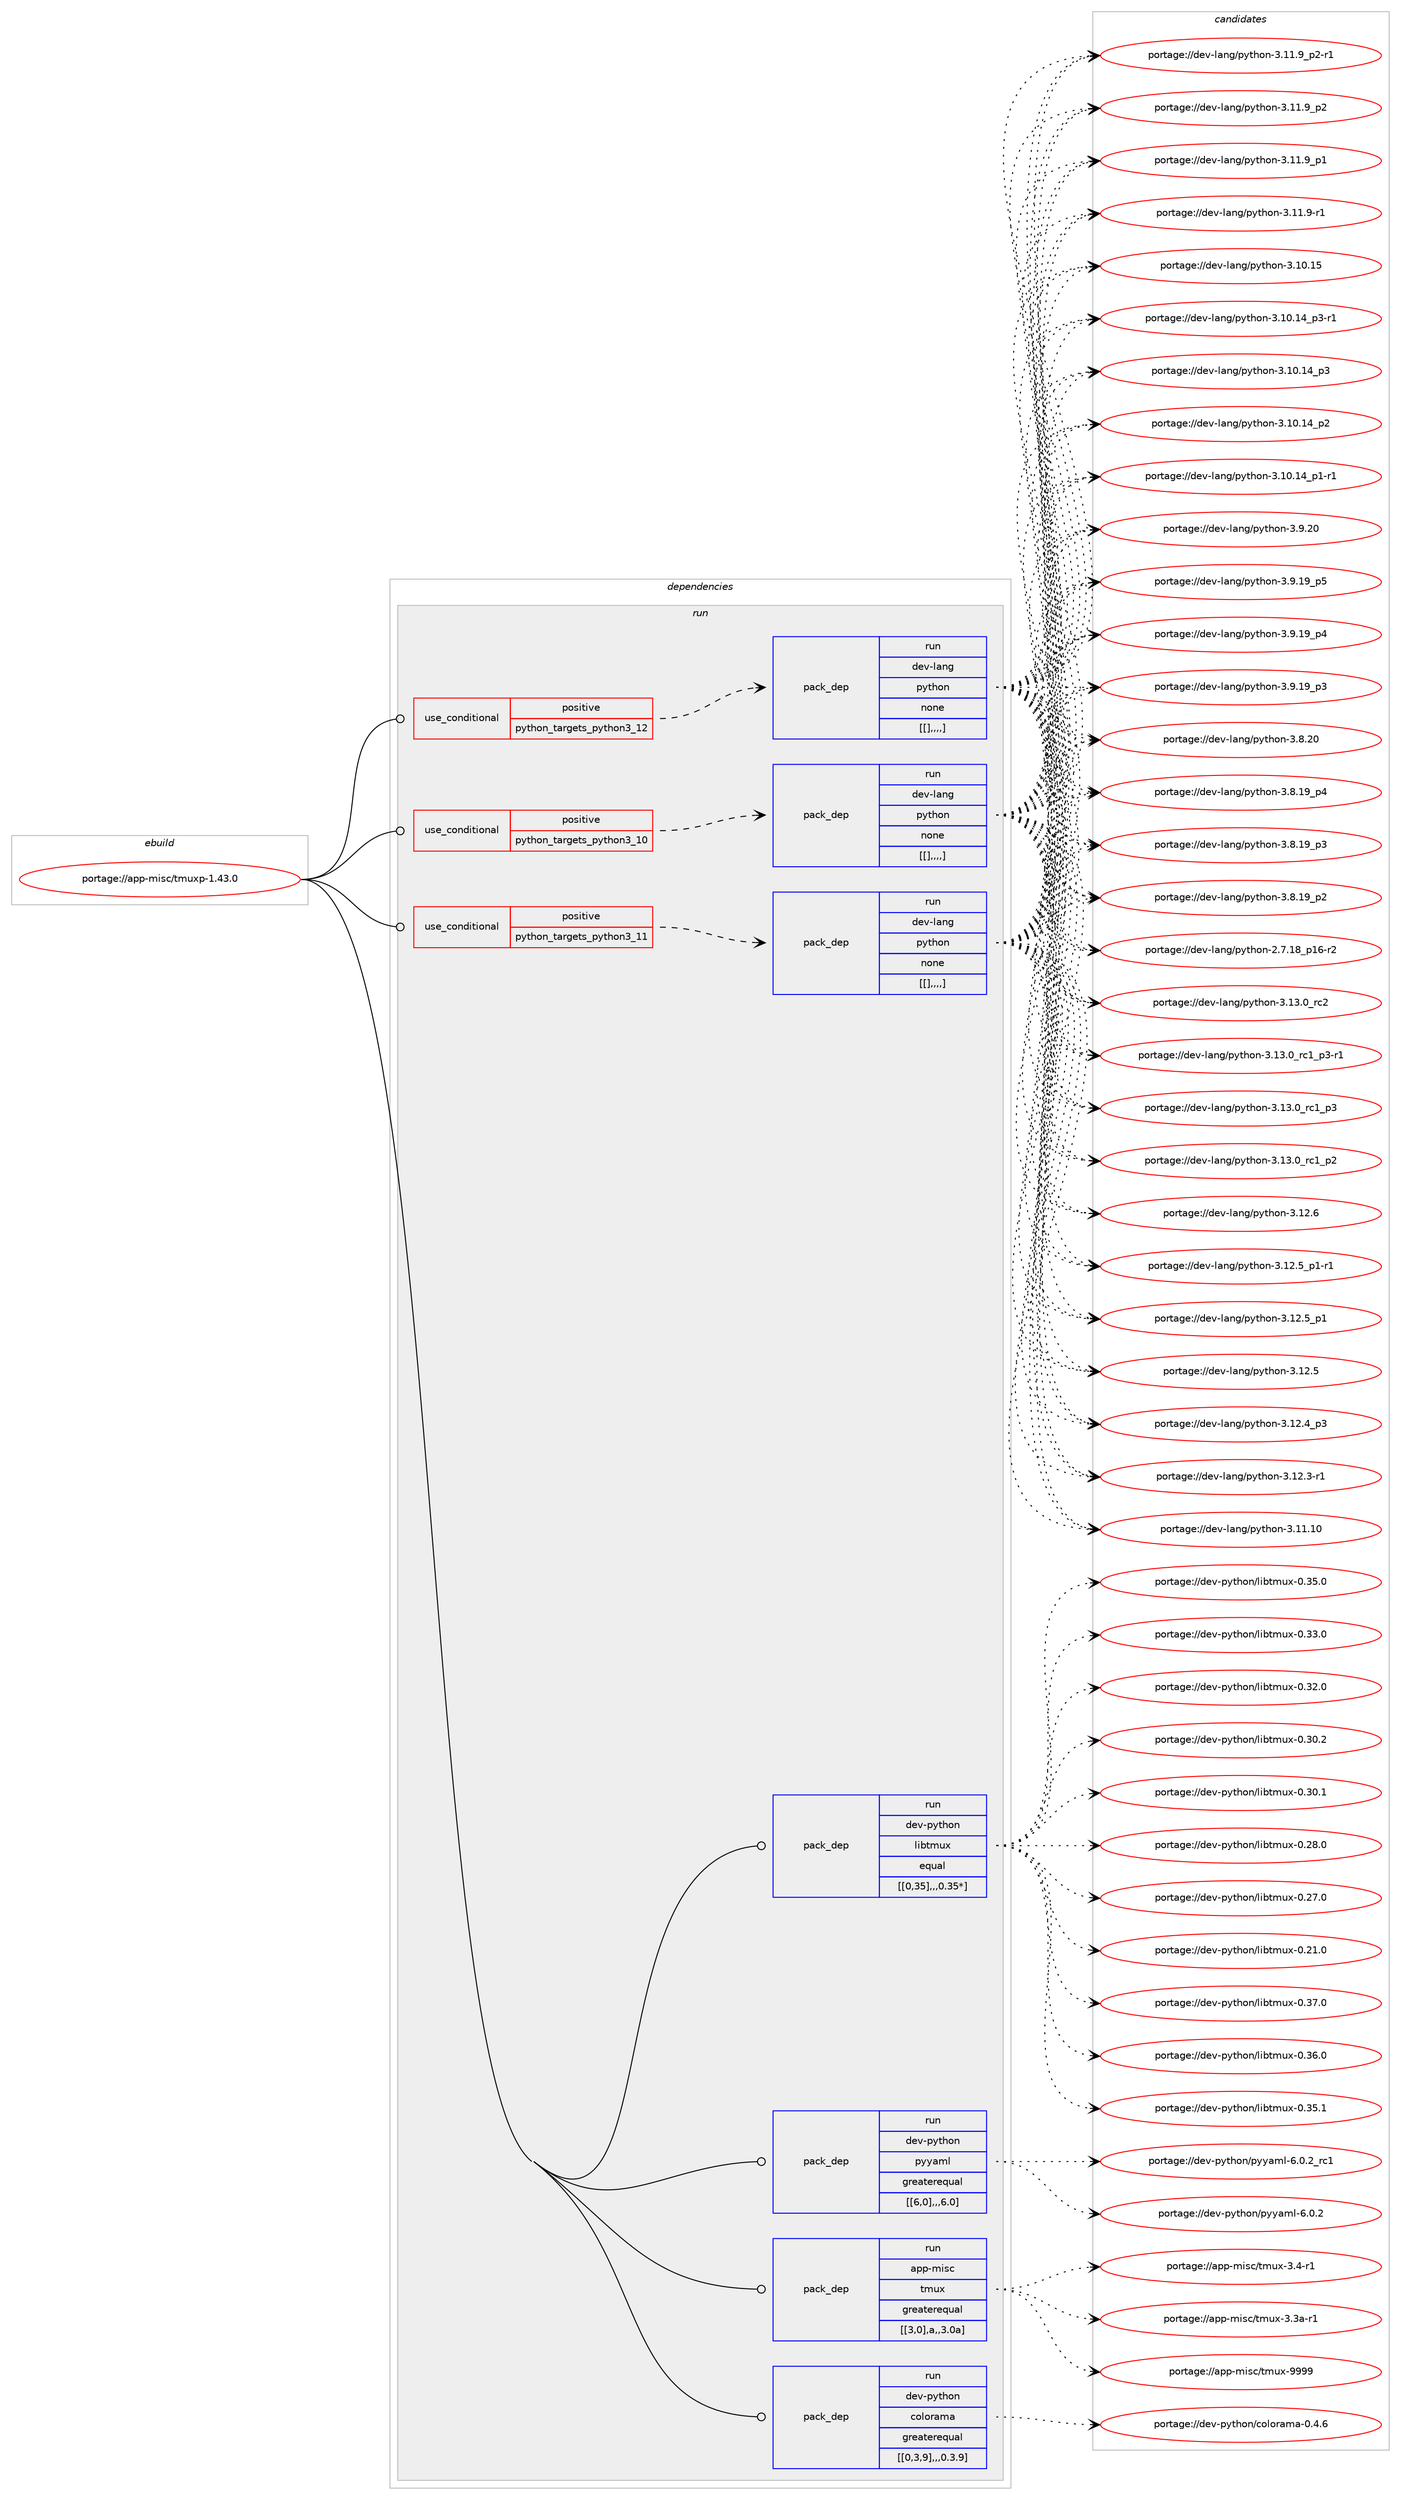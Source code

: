 digraph prolog {

# *************
# Graph options
# *************

newrank=true;
concentrate=true;
compound=true;
graph [rankdir=LR,fontname=Helvetica,fontsize=10,ranksep=1.5];#, ranksep=2.5, nodesep=0.2];
edge  [arrowhead=vee];
node  [fontname=Helvetica,fontsize=10];

# **********
# The ebuild
# **********

subgraph cluster_leftcol {
color=gray;
label=<<i>ebuild</i>>;
id [label="portage://app-misc/tmuxp-1.43.0", color=red, width=4, href="../app-misc/tmuxp-1.43.0.svg"];
}

# ****************
# The dependencies
# ****************

subgraph cluster_midcol {
color=gray;
label=<<i>dependencies</i>>;
subgraph cluster_compile {
fillcolor="#eeeeee";
style=filled;
label=<<i>compile</i>>;
}
subgraph cluster_compileandrun {
fillcolor="#eeeeee";
style=filled;
label=<<i>compile and run</i>>;
}
subgraph cluster_run {
fillcolor="#eeeeee";
style=filled;
label=<<i>run</i>>;
subgraph cond12895 {
dependency44503 [label=<<TABLE BORDER="0" CELLBORDER="1" CELLSPACING="0" CELLPADDING="4"><TR><TD ROWSPAN="3" CELLPADDING="10">use_conditional</TD></TR><TR><TD>positive</TD></TR><TR><TD>python_targets_python3_10</TD></TR></TABLE>>, shape=none, color=red];
subgraph pack31207 {
dependency44504 [label=<<TABLE BORDER="0" CELLBORDER="1" CELLSPACING="0" CELLPADDING="4" WIDTH="220"><TR><TD ROWSPAN="6" CELLPADDING="30">pack_dep</TD></TR><TR><TD WIDTH="110">run</TD></TR><TR><TD>dev-lang</TD></TR><TR><TD>python</TD></TR><TR><TD>none</TD></TR><TR><TD>[[],,,,]</TD></TR></TABLE>>, shape=none, color=blue];
}
dependency44503:e -> dependency44504:w [weight=20,style="dashed",arrowhead="vee"];
}
id:e -> dependency44503:w [weight=20,style="solid",arrowhead="odot"];
subgraph cond12896 {
dependency44505 [label=<<TABLE BORDER="0" CELLBORDER="1" CELLSPACING="0" CELLPADDING="4"><TR><TD ROWSPAN="3" CELLPADDING="10">use_conditional</TD></TR><TR><TD>positive</TD></TR><TR><TD>python_targets_python3_11</TD></TR></TABLE>>, shape=none, color=red];
subgraph pack31208 {
dependency44506 [label=<<TABLE BORDER="0" CELLBORDER="1" CELLSPACING="0" CELLPADDING="4" WIDTH="220"><TR><TD ROWSPAN="6" CELLPADDING="30">pack_dep</TD></TR><TR><TD WIDTH="110">run</TD></TR><TR><TD>dev-lang</TD></TR><TR><TD>python</TD></TR><TR><TD>none</TD></TR><TR><TD>[[],,,,]</TD></TR></TABLE>>, shape=none, color=blue];
}
dependency44505:e -> dependency44506:w [weight=20,style="dashed",arrowhead="vee"];
}
id:e -> dependency44505:w [weight=20,style="solid",arrowhead="odot"];
subgraph cond12897 {
dependency44507 [label=<<TABLE BORDER="0" CELLBORDER="1" CELLSPACING="0" CELLPADDING="4"><TR><TD ROWSPAN="3" CELLPADDING="10">use_conditional</TD></TR><TR><TD>positive</TD></TR><TR><TD>python_targets_python3_12</TD></TR></TABLE>>, shape=none, color=red];
subgraph pack31209 {
dependency44508 [label=<<TABLE BORDER="0" CELLBORDER="1" CELLSPACING="0" CELLPADDING="4" WIDTH="220"><TR><TD ROWSPAN="6" CELLPADDING="30">pack_dep</TD></TR><TR><TD WIDTH="110">run</TD></TR><TR><TD>dev-lang</TD></TR><TR><TD>python</TD></TR><TR><TD>none</TD></TR><TR><TD>[[],,,,]</TD></TR></TABLE>>, shape=none, color=blue];
}
dependency44507:e -> dependency44508:w [weight=20,style="dashed",arrowhead="vee"];
}
id:e -> dependency44507:w [weight=20,style="solid",arrowhead="odot"];
subgraph pack31210 {
dependency44509 [label=<<TABLE BORDER="0" CELLBORDER="1" CELLSPACING="0" CELLPADDING="4" WIDTH="220"><TR><TD ROWSPAN="6" CELLPADDING="30">pack_dep</TD></TR><TR><TD WIDTH="110">run</TD></TR><TR><TD>app-misc</TD></TR><TR><TD>tmux</TD></TR><TR><TD>greaterequal</TD></TR><TR><TD>[[3,0],a,,3.0a]</TD></TR></TABLE>>, shape=none, color=blue];
}
id:e -> dependency44509:w [weight=20,style="solid",arrowhead="odot"];
subgraph pack31211 {
dependency44510 [label=<<TABLE BORDER="0" CELLBORDER="1" CELLSPACING="0" CELLPADDING="4" WIDTH="220"><TR><TD ROWSPAN="6" CELLPADDING="30">pack_dep</TD></TR><TR><TD WIDTH="110">run</TD></TR><TR><TD>dev-python</TD></TR><TR><TD>colorama</TD></TR><TR><TD>greaterequal</TD></TR><TR><TD>[[0,3,9],,,0.3.9]</TD></TR></TABLE>>, shape=none, color=blue];
}
id:e -> dependency44510:w [weight=20,style="solid",arrowhead="odot"];
subgraph pack31212 {
dependency44511 [label=<<TABLE BORDER="0" CELLBORDER="1" CELLSPACING="0" CELLPADDING="4" WIDTH="220"><TR><TD ROWSPAN="6" CELLPADDING="30">pack_dep</TD></TR><TR><TD WIDTH="110">run</TD></TR><TR><TD>dev-python</TD></TR><TR><TD>libtmux</TD></TR><TR><TD>equal</TD></TR><TR><TD>[[0,35],,,0.35*]</TD></TR></TABLE>>, shape=none, color=blue];
}
id:e -> dependency44511:w [weight=20,style="solid",arrowhead="odot"];
subgraph pack31213 {
dependency44512 [label=<<TABLE BORDER="0" CELLBORDER="1" CELLSPACING="0" CELLPADDING="4" WIDTH="220"><TR><TD ROWSPAN="6" CELLPADDING="30">pack_dep</TD></TR><TR><TD WIDTH="110">run</TD></TR><TR><TD>dev-python</TD></TR><TR><TD>pyyaml</TD></TR><TR><TD>greaterequal</TD></TR><TR><TD>[[6,0],,,6.0]</TD></TR></TABLE>>, shape=none, color=blue];
}
id:e -> dependency44512:w [weight=20,style="solid",arrowhead="odot"];
}
}

# **************
# The candidates
# **************

subgraph cluster_choices {
rank=same;
color=gray;
label=<<i>candidates</i>>;

subgraph choice31207 {
color=black;
nodesep=1;
choice10010111845108971101034711212111610411111045514649514648951149950 [label="portage://dev-lang/python-3.13.0_rc2", color=red, width=4,href="../dev-lang/python-3.13.0_rc2.svg"];
choice1001011184510897110103471121211161041111104551464951464895114994995112514511449 [label="portage://dev-lang/python-3.13.0_rc1_p3-r1", color=red, width=4,href="../dev-lang/python-3.13.0_rc1_p3-r1.svg"];
choice100101118451089711010347112121116104111110455146495146489511499499511251 [label="portage://dev-lang/python-3.13.0_rc1_p3", color=red, width=4,href="../dev-lang/python-3.13.0_rc1_p3.svg"];
choice100101118451089711010347112121116104111110455146495146489511499499511250 [label="portage://dev-lang/python-3.13.0_rc1_p2", color=red, width=4,href="../dev-lang/python-3.13.0_rc1_p2.svg"];
choice10010111845108971101034711212111610411111045514649504654 [label="portage://dev-lang/python-3.12.6", color=red, width=4,href="../dev-lang/python-3.12.6.svg"];
choice1001011184510897110103471121211161041111104551464950465395112494511449 [label="portage://dev-lang/python-3.12.5_p1-r1", color=red, width=4,href="../dev-lang/python-3.12.5_p1-r1.svg"];
choice100101118451089711010347112121116104111110455146495046539511249 [label="portage://dev-lang/python-3.12.5_p1", color=red, width=4,href="../dev-lang/python-3.12.5_p1.svg"];
choice10010111845108971101034711212111610411111045514649504653 [label="portage://dev-lang/python-3.12.5", color=red, width=4,href="../dev-lang/python-3.12.5.svg"];
choice100101118451089711010347112121116104111110455146495046529511251 [label="portage://dev-lang/python-3.12.4_p3", color=red, width=4,href="../dev-lang/python-3.12.4_p3.svg"];
choice100101118451089711010347112121116104111110455146495046514511449 [label="portage://dev-lang/python-3.12.3-r1", color=red, width=4,href="../dev-lang/python-3.12.3-r1.svg"];
choice1001011184510897110103471121211161041111104551464949464948 [label="portage://dev-lang/python-3.11.10", color=red, width=4,href="../dev-lang/python-3.11.10.svg"];
choice1001011184510897110103471121211161041111104551464949465795112504511449 [label="portage://dev-lang/python-3.11.9_p2-r1", color=red, width=4,href="../dev-lang/python-3.11.9_p2-r1.svg"];
choice100101118451089711010347112121116104111110455146494946579511250 [label="portage://dev-lang/python-3.11.9_p2", color=red, width=4,href="../dev-lang/python-3.11.9_p2.svg"];
choice100101118451089711010347112121116104111110455146494946579511249 [label="portage://dev-lang/python-3.11.9_p1", color=red, width=4,href="../dev-lang/python-3.11.9_p1.svg"];
choice100101118451089711010347112121116104111110455146494946574511449 [label="portage://dev-lang/python-3.11.9-r1", color=red, width=4,href="../dev-lang/python-3.11.9-r1.svg"];
choice1001011184510897110103471121211161041111104551464948464953 [label="portage://dev-lang/python-3.10.15", color=red, width=4,href="../dev-lang/python-3.10.15.svg"];
choice100101118451089711010347112121116104111110455146494846495295112514511449 [label="portage://dev-lang/python-3.10.14_p3-r1", color=red, width=4,href="../dev-lang/python-3.10.14_p3-r1.svg"];
choice10010111845108971101034711212111610411111045514649484649529511251 [label="portage://dev-lang/python-3.10.14_p3", color=red, width=4,href="../dev-lang/python-3.10.14_p3.svg"];
choice10010111845108971101034711212111610411111045514649484649529511250 [label="portage://dev-lang/python-3.10.14_p2", color=red, width=4,href="../dev-lang/python-3.10.14_p2.svg"];
choice100101118451089711010347112121116104111110455146494846495295112494511449 [label="portage://dev-lang/python-3.10.14_p1-r1", color=red, width=4,href="../dev-lang/python-3.10.14_p1-r1.svg"];
choice10010111845108971101034711212111610411111045514657465048 [label="portage://dev-lang/python-3.9.20", color=red, width=4,href="../dev-lang/python-3.9.20.svg"];
choice100101118451089711010347112121116104111110455146574649579511253 [label="portage://dev-lang/python-3.9.19_p5", color=red, width=4,href="../dev-lang/python-3.9.19_p5.svg"];
choice100101118451089711010347112121116104111110455146574649579511252 [label="portage://dev-lang/python-3.9.19_p4", color=red, width=4,href="../dev-lang/python-3.9.19_p4.svg"];
choice100101118451089711010347112121116104111110455146574649579511251 [label="portage://dev-lang/python-3.9.19_p3", color=red, width=4,href="../dev-lang/python-3.9.19_p3.svg"];
choice10010111845108971101034711212111610411111045514656465048 [label="portage://dev-lang/python-3.8.20", color=red, width=4,href="../dev-lang/python-3.8.20.svg"];
choice100101118451089711010347112121116104111110455146564649579511252 [label="portage://dev-lang/python-3.8.19_p4", color=red, width=4,href="../dev-lang/python-3.8.19_p4.svg"];
choice100101118451089711010347112121116104111110455146564649579511251 [label="portage://dev-lang/python-3.8.19_p3", color=red, width=4,href="../dev-lang/python-3.8.19_p3.svg"];
choice100101118451089711010347112121116104111110455146564649579511250 [label="portage://dev-lang/python-3.8.19_p2", color=red, width=4,href="../dev-lang/python-3.8.19_p2.svg"];
choice100101118451089711010347112121116104111110455046554649569511249544511450 [label="portage://dev-lang/python-2.7.18_p16-r2", color=red, width=4,href="../dev-lang/python-2.7.18_p16-r2.svg"];
dependency44504:e -> choice10010111845108971101034711212111610411111045514649514648951149950:w [style=dotted,weight="100"];
dependency44504:e -> choice1001011184510897110103471121211161041111104551464951464895114994995112514511449:w [style=dotted,weight="100"];
dependency44504:e -> choice100101118451089711010347112121116104111110455146495146489511499499511251:w [style=dotted,weight="100"];
dependency44504:e -> choice100101118451089711010347112121116104111110455146495146489511499499511250:w [style=dotted,weight="100"];
dependency44504:e -> choice10010111845108971101034711212111610411111045514649504654:w [style=dotted,weight="100"];
dependency44504:e -> choice1001011184510897110103471121211161041111104551464950465395112494511449:w [style=dotted,weight="100"];
dependency44504:e -> choice100101118451089711010347112121116104111110455146495046539511249:w [style=dotted,weight="100"];
dependency44504:e -> choice10010111845108971101034711212111610411111045514649504653:w [style=dotted,weight="100"];
dependency44504:e -> choice100101118451089711010347112121116104111110455146495046529511251:w [style=dotted,weight="100"];
dependency44504:e -> choice100101118451089711010347112121116104111110455146495046514511449:w [style=dotted,weight="100"];
dependency44504:e -> choice1001011184510897110103471121211161041111104551464949464948:w [style=dotted,weight="100"];
dependency44504:e -> choice1001011184510897110103471121211161041111104551464949465795112504511449:w [style=dotted,weight="100"];
dependency44504:e -> choice100101118451089711010347112121116104111110455146494946579511250:w [style=dotted,weight="100"];
dependency44504:e -> choice100101118451089711010347112121116104111110455146494946579511249:w [style=dotted,weight="100"];
dependency44504:e -> choice100101118451089711010347112121116104111110455146494946574511449:w [style=dotted,weight="100"];
dependency44504:e -> choice1001011184510897110103471121211161041111104551464948464953:w [style=dotted,weight="100"];
dependency44504:e -> choice100101118451089711010347112121116104111110455146494846495295112514511449:w [style=dotted,weight="100"];
dependency44504:e -> choice10010111845108971101034711212111610411111045514649484649529511251:w [style=dotted,weight="100"];
dependency44504:e -> choice10010111845108971101034711212111610411111045514649484649529511250:w [style=dotted,weight="100"];
dependency44504:e -> choice100101118451089711010347112121116104111110455146494846495295112494511449:w [style=dotted,weight="100"];
dependency44504:e -> choice10010111845108971101034711212111610411111045514657465048:w [style=dotted,weight="100"];
dependency44504:e -> choice100101118451089711010347112121116104111110455146574649579511253:w [style=dotted,weight="100"];
dependency44504:e -> choice100101118451089711010347112121116104111110455146574649579511252:w [style=dotted,weight="100"];
dependency44504:e -> choice100101118451089711010347112121116104111110455146574649579511251:w [style=dotted,weight="100"];
dependency44504:e -> choice10010111845108971101034711212111610411111045514656465048:w [style=dotted,weight="100"];
dependency44504:e -> choice100101118451089711010347112121116104111110455146564649579511252:w [style=dotted,weight="100"];
dependency44504:e -> choice100101118451089711010347112121116104111110455146564649579511251:w [style=dotted,weight="100"];
dependency44504:e -> choice100101118451089711010347112121116104111110455146564649579511250:w [style=dotted,weight="100"];
dependency44504:e -> choice100101118451089711010347112121116104111110455046554649569511249544511450:w [style=dotted,weight="100"];
}
subgraph choice31208 {
color=black;
nodesep=1;
choice10010111845108971101034711212111610411111045514649514648951149950 [label="portage://dev-lang/python-3.13.0_rc2", color=red, width=4,href="../dev-lang/python-3.13.0_rc2.svg"];
choice1001011184510897110103471121211161041111104551464951464895114994995112514511449 [label="portage://dev-lang/python-3.13.0_rc1_p3-r1", color=red, width=4,href="../dev-lang/python-3.13.0_rc1_p3-r1.svg"];
choice100101118451089711010347112121116104111110455146495146489511499499511251 [label="portage://dev-lang/python-3.13.0_rc1_p3", color=red, width=4,href="../dev-lang/python-3.13.0_rc1_p3.svg"];
choice100101118451089711010347112121116104111110455146495146489511499499511250 [label="portage://dev-lang/python-3.13.0_rc1_p2", color=red, width=4,href="../dev-lang/python-3.13.0_rc1_p2.svg"];
choice10010111845108971101034711212111610411111045514649504654 [label="portage://dev-lang/python-3.12.6", color=red, width=4,href="../dev-lang/python-3.12.6.svg"];
choice1001011184510897110103471121211161041111104551464950465395112494511449 [label="portage://dev-lang/python-3.12.5_p1-r1", color=red, width=4,href="../dev-lang/python-3.12.5_p1-r1.svg"];
choice100101118451089711010347112121116104111110455146495046539511249 [label="portage://dev-lang/python-3.12.5_p1", color=red, width=4,href="../dev-lang/python-3.12.5_p1.svg"];
choice10010111845108971101034711212111610411111045514649504653 [label="portage://dev-lang/python-3.12.5", color=red, width=4,href="../dev-lang/python-3.12.5.svg"];
choice100101118451089711010347112121116104111110455146495046529511251 [label="portage://dev-lang/python-3.12.4_p3", color=red, width=4,href="../dev-lang/python-3.12.4_p3.svg"];
choice100101118451089711010347112121116104111110455146495046514511449 [label="portage://dev-lang/python-3.12.3-r1", color=red, width=4,href="../dev-lang/python-3.12.3-r1.svg"];
choice1001011184510897110103471121211161041111104551464949464948 [label="portage://dev-lang/python-3.11.10", color=red, width=4,href="../dev-lang/python-3.11.10.svg"];
choice1001011184510897110103471121211161041111104551464949465795112504511449 [label="portage://dev-lang/python-3.11.9_p2-r1", color=red, width=4,href="../dev-lang/python-3.11.9_p2-r1.svg"];
choice100101118451089711010347112121116104111110455146494946579511250 [label="portage://dev-lang/python-3.11.9_p2", color=red, width=4,href="../dev-lang/python-3.11.9_p2.svg"];
choice100101118451089711010347112121116104111110455146494946579511249 [label="portage://dev-lang/python-3.11.9_p1", color=red, width=4,href="../dev-lang/python-3.11.9_p1.svg"];
choice100101118451089711010347112121116104111110455146494946574511449 [label="portage://dev-lang/python-3.11.9-r1", color=red, width=4,href="../dev-lang/python-3.11.9-r1.svg"];
choice1001011184510897110103471121211161041111104551464948464953 [label="portage://dev-lang/python-3.10.15", color=red, width=4,href="../dev-lang/python-3.10.15.svg"];
choice100101118451089711010347112121116104111110455146494846495295112514511449 [label="portage://dev-lang/python-3.10.14_p3-r1", color=red, width=4,href="../dev-lang/python-3.10.14_p3-r1.svg"];
choice10010111845108971101034711212111610411111045514649484649529511251 [label="portage://dev-lang/python-3.10.14_p3", color=red, width=4,href="../dev-lang/python-3.10.14_p3.svg"];
choice10010111845108971101034711212111610411111045514649484649529511250 [label="portage://dev-lang/python-3.10.14_p2", color=red, width=4,href="../dev-lang/python-3.10.14_p2.svg"];
choice100101118451089711010347112121116104111110455146494846495295112494511449 [label="portage://dev-lang/python-3.10.14_p1-r1", color=red, width=4,href="../dev-lang/python-3.10.14_p1-r1.svg"];
choice10010111845108971101034711212111610411111045514657465048 [label="portage://dev-lang/python-3.9.20", color=red, width=4,href="../dev-lang/python-3.9.20.svg"];
choice100101118451089711010347112121116104111110455146574649579511253 [label="portage://dev-lang/python-3.9.19_p5", color=red, width=4,href="../dev-lang/python-3.9.19_p5.svg"];
choice100101118451089711010347112121116104111110455146574649579511252 [label="portage://dev-lang/python-3.9.19_p4", color=red, width=4,href="../dev-lang/python-3.9.19_p4.svg"];
choice100101118451089711010347112121116104111110455146574649579511251 [label="portage://dev-lang/python-3.9.19_p3", color=red, width=4,href="../dev-lang/python-3.9.19_p3.svg"];
choice10010111845108971101034711212111610411111045514656465048 [label="portage://dev-lang/python-3.8.20", color=red, width=4,href="../dev-lang/python-3.8.20.svg"];
choice100101118451089711010347112121116104111110455146564649579511252 [label="portage://dev-lang/python-3.8.19_p4", color=red, width=4,href="../dev-lang/python-3.8.19_p4.svg"];
choice100101118451089711010347112121116104111110455146564649579511251 [label="portage://dev-lang/python-3.8.19_p3", color=red, width=4,href="../dev-lang/python-3.8.19_p3.svg"];
choice100101118451089711010347112121116104111110455146564649579511250 [label="portage://dev-lang/python-3.8.19_p2", color=red, width=4,href="../dev-lang/python-3.8.19_p2.svg"];
choice100101118451089711010347112121116104111110455046554649569511249544511450 [label="portage://dev-lang/python-2.7.18_p16-r2", color=red, width=4,href="../dev-lang/python-2.7.18_p16-r2.svg"];
dependency44506:e -> choice10010111845108971101034711212111610411111045514649514648951149950:w [style=dotted,weight="100"];
dependency44506:e -> choice1001011184510897110103471121211161041111104551464951464895114994995112514511449:w [style=dotted,weight="100"];
dependency44506:e -> choice100101118451089711010347112121116104111110455146495146489511499499511251:w [style=dotted,weight="100"];
dependency44506:e -> choice100101118451089711010347112121116104111110455146495146489511499499511250:w [style=dotted,weight="100"];
dependency44506:e -> choice10010111845108971101034711212111610411111045514649504654:w [style=dotted,weight="100"];
dependency44506:e -> choice1001011184510897110103471121211161041111104551464950465395112494511449:w [style=dotted,weight="100"];
dependency44506:e -> choice100101118451089711010347112121116104111110455146495046539511249:w [style=dotted,weight="100"];
dependency44506:e -> choice10010111845108971101034711212111610411111045514649504653:w [style=dotted,weight="100"];
dependency44506:e -> choice100101118451089711010347112121116104111110455146495046529511251:w [style=dotted,weight="100"];
dependency44506:e -> choice100101118451089711010347112121116104111110455146495046514511449:w [style=dotted,weight="100"];
dependency44506:e -> choice1001011184510897110103471121211161041111104551464949464948:w [style=dotted,weight="100"];
dependency44506:e -> choice1001011184510897110103471121211161041111104551464949465795112504511449:w [style=dotted,weight="100"];
dependency44506:e -> choice100101118451089711010347112121116104111110455146494946579511250:w [style=dotted,weight="100"];
dependency44506:e -> choice100101118451089711010347112121116104111110455146494946579511249:w [style=dotted,weight="100"];
dependency44506:e -> choice100101118451089711010347112121116104111110455146494946574511449:w [style=dotted,weight="100"];
dependency44506:e -> choice1001011184510897110103471121211161041111104551464948464953:w [style=dotted,weight="100"];
dependency44506:e -> choice100101118451089711010347112121116104111110455146494846495295112514511449:w [style=dotted,weight="100"];
dependency44506:e -> choice10010111845108971101034711212111610411111045514649484649529511251:w [style=dotted,weight="100"];
dependency44506:e -> choice10010111845108971101034711212111610411111045514649484649529511250:w [style=dotted,weight="100"];
dependency44506:e -> choice100101118451089711010347112121116104111110455146494846495295112494511449:w [style=dotted,weight="100"];
dependency44506:e -> choice10010111845108971101034711212111610411111045514657465048:w [style=dotted,weight="100"];
dependency44506:e -> choice100101118451089711010347112121116104111110455146574649579511253:w [style=dotted,weight="100"];
dependency44506:e -> choice100101118451089711010347112121116104111110455146574649579511252:w [style=dotted,weight="100"];
dependency44506:e -> choice100101118451089711010347112121116104111110455146574649579511251:w [style=dotted,weight="100"];
dependency44506:e -> choice10010111845108971101034711212111610411111045514656465048:w [style=dotted,weight="100"];
dependency44506:e -> choice100101118451089711010347112121116104111110455146564649579511252:w [style=dotted,weight="100"];
dependency44506:e -> choice100101118451089711010347112121116104111110455146564649579511251:w [style=dotted,weight="100"];
dependency44506:e -> choice100101118451089711010347112121116104111110455146564649579511250:w [style=dotted,weight="100"];
dependency44506:e -> choice100101118451089711010347112121116104111110455046554649569511249544511450:w [style=dotted,weight="100"];
}
subgraph choice31209 {
color=black;
nodesep=1;
choice10010111845108971101034711212111610411111045514649514648951149950 [label="portage://dev-lang/python-3.13.0_rc2", color=red, width=4,href="../dev-lang/python-3.13.0_rc2.svg"];
choice1001011184510897110103471121211161041111104551464951464895114994995112514511449 [label="portage://dev-lang/python-3.13.0_rc1_p3-r1", color=red, width=4,href="../dev-lang/python-3.13.0_rc1_p3-r1.svg"];
choice100101118451089711010347112121116104111110455146495146489511499499511251 [label="portage://dev-lang/python-3.13.0_rc1_p3", color=red, width=4,href="../dev-lang/python-3.13.0_rc1_p3.svg"];
choice100101118451089711010347112121116104111110455146495146489511499499511250 [label="portage://dev-lang/python-3.13.0_rc1_p2", color=red, width=4,href="../dev-lang/python-3.13.0_rc1_p2.svg"];
choice10010111845108971101034711212111610411111045514649504654 [label="portage://dev-lang/python-3.12.6", color=red, width=4,href="../dev-lang/python-3.12.6.svg"];
choice1001011184510897110103471121211161041111104551464950465395112494511449 [label="portage://dev-lang/python-3.12.5_p1-r1", color=red, width=4,href="../dev-lang/python-3.12.5_p1-r1.svg"];
choice100101118451089711010347112121116104111110455146495046539511249 [label="portage://dev-lang/python-3.12.5_p1", color=red, width=4,href="../dev-lang/python-3.12.5_p1.svg"];
choice10010111845108971101034711212111610411111045514649504653 [label="portage://dev-lang/python-3.12.5", color=red, width=4,href="../dev-lang/python-3.12.5.svg"];
choice100101118451089711010347112121116104111110455146495046529511251 [label="portage://dev-lang/python-3.12.4_p3", color=red, width=4,href="../dev-lang/python-3.12.4_p3.svg"];
choice100101118451089711010347112121116104111110455146495046514511449 [label="portage://dev-lang/python-3.12.3-r1", color=red, width=4,href="../dev-lang/python-3.12.3-r1.svg"];
choice1001011184510897110103471121211161041111104551464949464948 [label="portage://dev-lang/python-3.11.10", color=red, width=4,href="../dev-lang/python-3.11.10.svg"];
choice1001011184510897110103471121211161041111104551464949465795112504511449 [label="portage://dev-lang/python-3.11.9_p2-r1", color=red, width=4,href="../dev-lang/python-3.11.9_p2-r1.svg"];
choice100101118451089711010347112121116104111110455146494946579511250 [label="portage://dev-lang/python-3.11.9_p2", color=red, width=4,href="../dev-lang/python-3.11.9_p2.svg"];
choice100101118451089711010347112121116104111110455146494946579511249 [label="portage://dev-lang/python-3.11.9_p1", color=red, width=4,href="../dev-lang/python-3.11.9_p1.svg"];
choice100101118451089711010347112121116104111110455146494946574511449 [label="portage://dev-lang/python-3.11.9-r1", color=red, width=4,href="../dev-lang/python-3.11.9-r1.svg"];
choice1001011184510897110103471121211161041111104551464948464953 [label="portage://dev-lang/python-3.10.15", color=red, width=4,href="../dev-lang/python-3.10.15.svg"];
choice100101118451089711010347112121116104111110455146494846495295112514511449 [label="portage://dev-lang/python-3.10.14_p3-r1", color=red, width=4,href="../dev-lang/python-3.10.14_p3-r1.svg"];
choice10010111845108971101034711212111610411111045514649484649529511251 [label="portage://dev-lang/python-3.10.14_p3", color=red, width=4,href="../dev-lang/python-3.10.14_p3.svg"];
choice10010111845108971101034711212111610411111045514649484649529511250 [label="portage://dev-lang/python-3.10.14_p2", color=red, width=4,href="../dev-lang/python-3.10.14_p2.svg"];
choice100101118451089711010347112121116104111110455146494846495295112494511449 [label="portage://dev-lang/python-3.10.14_p1-r1", color=red, width=4,href="../dev-lang/python-3.10.14_p1-r1.svg"];
choice10010111845108971101034711212111610411111045514657465048 [label="portage://dev-lang/python-3.9.20", color=red, width=4,href="../dev-lang/python-3.9.20.svg"];
choice100101118451089711010347112121116104111110455146574649579511253 [label="portage://dev-lang/python-3.9.19_p5", color=red, width=4,href="../dev-lang/python-3.9.19_p5.svg"];
choice100101118451089711010347112121116104111110455146574649579511252 [label="portage://dev-lang/python-3.9.19_p4", color=red, width=4,href="../dev-lang/python-3.9.19_p4.svg"];
choice100101118451089711010347112121116104111110455146574649579511251 [label="portage://dev-lang/python-3.9.19_p3", color=red, width=4,href="../dev-lang/python-3.9.19_p3.svg"];
choice10010111845108971101034711212111610411111045514656465048 [label="portage://dev-lang/python-3.8.20", color=red, width=4,href="../dev-lang/python-3.8.20.svg"];
choice100101118451089711010347112121116104111110455146564649579511252 [label="portage://dev-lang/python-3.8.19_p4", color=red, width=4,href="../dev-lang/python-3.8.19_p4.svg"];
choice100101118451089711010347112121116104111110455146564649579511251 [label="portage://dev-lang/python-3.8.19_p3", color=red, width=4,href="../dev-lang/python-3.8.19_p3.svg"];
choice100101118451089711010347112121116104111110455146564649579511250 [label="portage://dev-lang/python-3.8.19_p2", color=red, width=4,href="../dev-lang/python-3.8.19_p2.svg"];
choice100101118451089711010347112121116104111110455046554649569511249544511450 [label="portage://dev-lang/python-2.7.18_p16-r2", color=red, width=4,href="../dev-lang/python-2.7.18_p16-r2.svg"];
dependency44508:e -> choice10010111845108971101034711212111610411111045514649514648951149950:w [style=dotted,weight="100"];
dependency44508:e -> choice1001011184510897110103471121211161041111104551464951464895114994995112514511449:w [style=dotted,weight="100"];
dependency44508:e -> choice100101118451089711010347112121116104111110455146495146489511499499511251:w [style=dotted,weight="100"];
dependency44508:e -> choice100101118451089711010347112121116104111110455146495146489511499499511250:w [style=dotted,weight="100"];
dependency44508:e -> choice10010111845108971101034711212111610411111045514649504654:w [style=dotted,weight="100"];
dependency44508:e -> choice1001011184510897110103471121211161041111104551464950465395112494511449:w [style=dotted,weight="100"];
dependency44508:e -> choice100101118451089711010347112121116104111110455146495046539511249:w [style=dotted,weight="100"];
dependency44508:e -> choice10010111845108971101034711212111610411111045514649504653:w [style=dotted,weight="100"];
dependency44508:e -> choice100101118451089711010347112121116104111110455146495046529511251:w [style=dotted,weight="100"];
dependency44508:e -> choice100101118451089711010347112121116104111110455146495046514511449:w [style=dotted,weight="100"];
dependency44508:e -> choice1001011184510897110103471121211161041111104551464949464948:w [style=dotted,weight="100"];
dependency44508:e -> choice1001011184510897110103471121211161041111104551464949465795112504511449:w [style=dotted,weight="100"];
dependency44508:e -> choice100101118451089711010347112121116104111110455146494946579511250:w [style=dotted,weight="100"];
dependency44508:e -> choice100101118451089711010347112121116104111110455146494946579511249:w [style=dotted,weight="100"];
dependency44508:e -> choice100101118451089711010347112121116104111110455146494946574511449:w [style=dotted,weight="100"];
dependency44508:e -> choice1001011184510897110103471121211161041111104551464948464953:w [style=dotted,weight="100"];
dependency44508:e -> choice100101118451089711010347112121116104111110455146494846495295112514511449:w [style=dotted,weight="100"];
dependency44508:e -> choice10010111845108971101034711212111610411111045514649484649529511251:w [style=dotted,weight="100"];
dependency44508:e -> choice10010111845108971101034711212111610411111045514649484649529511250:w [style=dotted,weight="100"];
dependency44508:e -> choice100101118451089711010347112121116104111110455146494846495295112494511449:w [style=dotted,weight="100"];
dependency44508:e -> choice10010111845108971101034711212111610411111045514657465048:w [style=dotted,weight="100"];
dependency44508:e -> choice100101118451089711010347112121116104111110455146574649579511253:w [style=dotted,weight="100"];
dependency44508:e -> choice100101118451089711010347112121116104111110455146574649579511252:w [style=dotted,weight="100"];
dependency44508:e -> choice100101118451089711010347112121116104111110455146574649579511251:w [style=dotted,weight="100"];
dependency44508:e -> choice10010111845108971101034711212111610411111045514656465048:w [style=dotted,weight="100"];
dependency44508:e -> choice100101118451089711010347112121116104111110455146564649579511252:w [style=dotted,weight="100"];
dependency44508:e -> choice100101118451089711010347112121116104111110455146564649579511251:w [style=dotted,weight="100"];
dependency44508:e -> choice100101118451089711010347112121116104111110455146564649579511250:w [style=dotted,weight="100"];
dependency44508:e -> choice100101118451089711010347112121116104111110455046554649569511249544511450:w [style=dotted,weight="100"];
}
subgraph choice31210 {
color=black;
nodesep=1;
choice971121124510910511599471161091171204557575757 [label="portage://app-misc/tmux-9999", color=red, width=4,href="../app-misc/tmux-9999.svg"];
choice97112112451091051159947116109117120455146524511449 [label="portage://app-misc/tmux-3.4-r1", color=red, width=4,href="../app-misc/tmux-3.4-r1.svg"];
choice9711211245109105115994711610911712045514651974511449 [label="portage://app-misc/tmux-3.3a-r1", color=red, width=4,href="../app-misc/tmux-3.3a-r1.svg"];
dependency44509:e -> choice971121124510910511599471161091171204557575757:w [style=dotted,weight="100"];
dependency44509:e -> choice97112112451091051159947116109117120455146524511449:w [style=dotted,weight="100"];
dependency44509:e -> choice9711211245109105115994711610911712045514651974511449:w [style=dotted,weight="100"];
}
subgraph choice31211 {
color=black;
nodesep=1;
choice1001011184511212111610411111047991111081111149710997454846524654 [label="portage://dev-python/colorama-0.4.6", color=red, width=4,href="../dev-python/colorama-0.4.6.svg"];
dependency44510:e -> choice1001011184511212111610411111047991111081111149710997454846524654:w [style=dotted,weight="100"];
}
subgraph choice31212 {
color=black;
nodesep=1;
choice10010111845112121116104111110471081059811610911712045484651554648 [label="portage://dev-python/libtmux-0.37.0", color=red, width=4,href="../dev-python/libtmux-0.37.0.svg"];
choice10010111845112121116104111110471081059811610911712045484651544648 [label="portage://dev-python/libtmux-0.36.0", color=red, width=4,href="../dev-python/libtmux-0.36.0.svg"];
choice10010111845112121116104111110471081059811610911712045484651534649 [label="portage://dev-python/libtmux-0.35.1", color=red, width=4,href="../dev-python/libtmux-0.35.1.svg"];
choice10010111845112121116104111110471081059811610911712045484651534648 [label="portage://dev-python/libtmux-0.35.0", color=red, width=4,href="../dev-python/libtmux-0.35.0.svg"];
choice10010111845112121116104111110471081059811610911712045484651514648 [label="portage://dev-python/libtmux-0.33.0", color=red, width=4,href="../dev-python/libtmux-0.33.0.svg"];
choice10010111845112121116104111110471081059811610911712045484651504648 [label="portage://dev-python/libtmux-0.32.0", color=red, width=4,href="../dev-python/libtmux-0.32.0.svg"];
choice10010111845112121116104111110471081059811610911712045484651484650 [label="portage://dev-python/libtmux-0.30.2", color=red, width=4,href="../dev-python/libtmux-0.30.2.svg"];
choice10010111845112121116104111110471081059811610911712045484651484649 [label="portage://dev-python/libtmux-0.30.1", color=red, width=4,href="../dev-python/libtmux-0.30.1.svg"];
choice10010111845112121116104111110471081059811610911712045484650564648 [label="portage://dev-python/libtmux-0.28.0", color=red, width=4,href="../dev-python/libtmux-0.28.0.svg"];
choice10010111845112121116104111110471081059811610911712045484650554648 [label="portage://dev-python/libtmux-0.27.0", color=red, width=4,href="../dev-python/libtmux-0.27.0.svg"];
choice10010111845112121116104111110471081059811610911712045484650494648 [label="portage://dev-python/libtmux-0.21.0", color=red, width=4,href="../dev-python/libtmux-0.21.0.svg"];
dependency44511:e -> choice10010111845112121116104111110471081059811610911712045484651554648:w [style=dotted,weight="100"];
dependency44511:e -> choice10010111845112121116104111110471081059811610911712045484651544648:w [style=dotted,weight="100"];
dependency44511:e -> choice10010111845112121116104111110471081059811610911712045484651534649:w [style=dotted,weight="100"];
dependency44511:e -> choice10010111845112121116104111110471081059811610911712045484651534648:w [style=dotted,weight="100"];
dependency44511:e -> choice10010111845112121116104111110471081059811610911712045484651514648:w [style=dotted,weight="100"];
dependency44511:e -> choice10010111845112121116104111110471081059811610911712045484651504648:w [style=dotted,weight="100"];
dependency44511:e -> choice10010111845112121116104111110471081059811610911712045484651484650:w [style=dotted,weight="100"];
dependency44511:e -> choice10010111845112121116104111110471081059811610911712045484651484649:w [style=dotted,weight="100"];
dependency44511:e -> choice10010111845112121116104111110471081059811610911712045484650564648:w [style=dotted,weight="100"];
dependency44511:e -> choice10010111845112121116104111110471081059811610911712045484650554648:w [style=dotted,weight="100"];
dependency44511:e -> choice10010111845112121116104111110471081059811610911712045484650494648:w [style=dotted,weight="100"];
}
subgraph choice31213 {
color=black;
nodesep=1;
choice100101118451121211161041111104711212112197109108455446484650951149949 [label="portage://dev-python/pyyaml-6.0.2_rc1", color=red, width=4,href="../dev-python/pyyaml-6.0.2_rc1.svg"];
choice100101118451121211161041111104711212112197109108455446484650 [label="portage://dev-python/pyyaml-6.0.2", color=red, width=4,href="../dev-python/pyyaml-6.0.2.svg"];
dependency44512:e -> choice100101118451121211161041111104711212112197109108455446484650951149949:w [style=dotted,weight="100"];
dependency44512:e -> choice100101118451121211161041111104711212112197109108455446484650:w [style=dotted,weight="100"];
}
}

}

